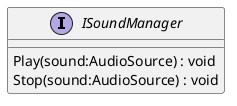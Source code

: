 @startuml
interface ISoundManager {
    Play(sound:AudioSource) : void
    Stop(sound:AudioSource) : void
}
@enduml
